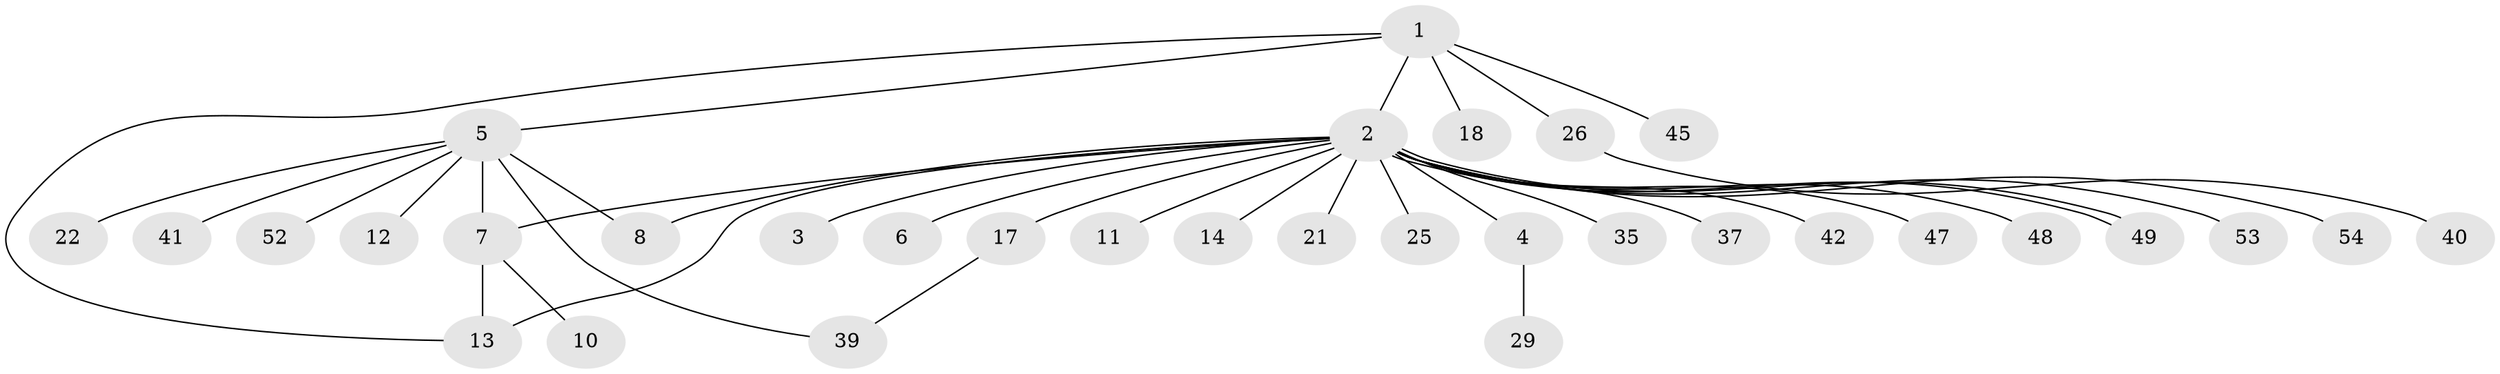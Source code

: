 // original degree distribution, {6: 0.029850746268656716, 22: 0.014925373134328358, 1: 0.5522388059701493, 4: 0.05970149253731343, 5: 0.014925373134328358, 2: 0.208955223880597, 3: 0.1044776119402985, 9: 0.014925373134328358}
// Generated by graph-tools (version 1.1) at 2025/18/03/04/25 18:18:06]
// undirected, 33 vertices, 38 edges
graph export_dot {
graph [start="1"]
  node [color=gray90,style=filled];
  1;
  2;
  3;
  4 [super="+20+16+58"];
  5 [super="+36+9"];
  6 [super="+23"];
  7 [super="+65"];
  8 [super="+50+15"];
  10;
  11;
  12;
  13 [super="+33+60"];
  14;
  17 [super="+24"];
  18;
  21;
  22 [super="+31"];
  25;
  26 [super="+64+34"];
  29;
  35;
  37;
  39;
  40;
  41;
  42 [super="+57+62"];
  45;
  47 [super="+56"];
  48;
  49 [super="+59"];
  52;
  53;
  54;
  1 -- 2;
  1 -- 5;
  1 -- 13;
  1 -- 18;
  1 -- 26;
  1 -- 45;
  2 -- 3;
  2 -- 4;
  2 -- 6;
  2 -- 7;
  2 -- 8;
  2 -- 11;
  2 -- 13 [weight=2];
  2 -- 14;
  2 -- 17;
  2 -- 21;
  2 -- 25;
  2 -- 35;
  2 -- 37;
  2 -- 42;
  2 -- 47;
  2 -- 48;
  2 -- 49;
  2 -- 49;
  2 -- 53;
  2 -- 54;
  4 -- 29;
  5 -- 52;
  5 -- 22;
  5 -- 39;
  5 -- 41;
  5 -- 12;
  5 -- 7 [weight=2];
  5 -- 8 [weight=2];
  7 -- 10;
  7 -- 13;
  17 -- 39;
  26 -- 40;
}

